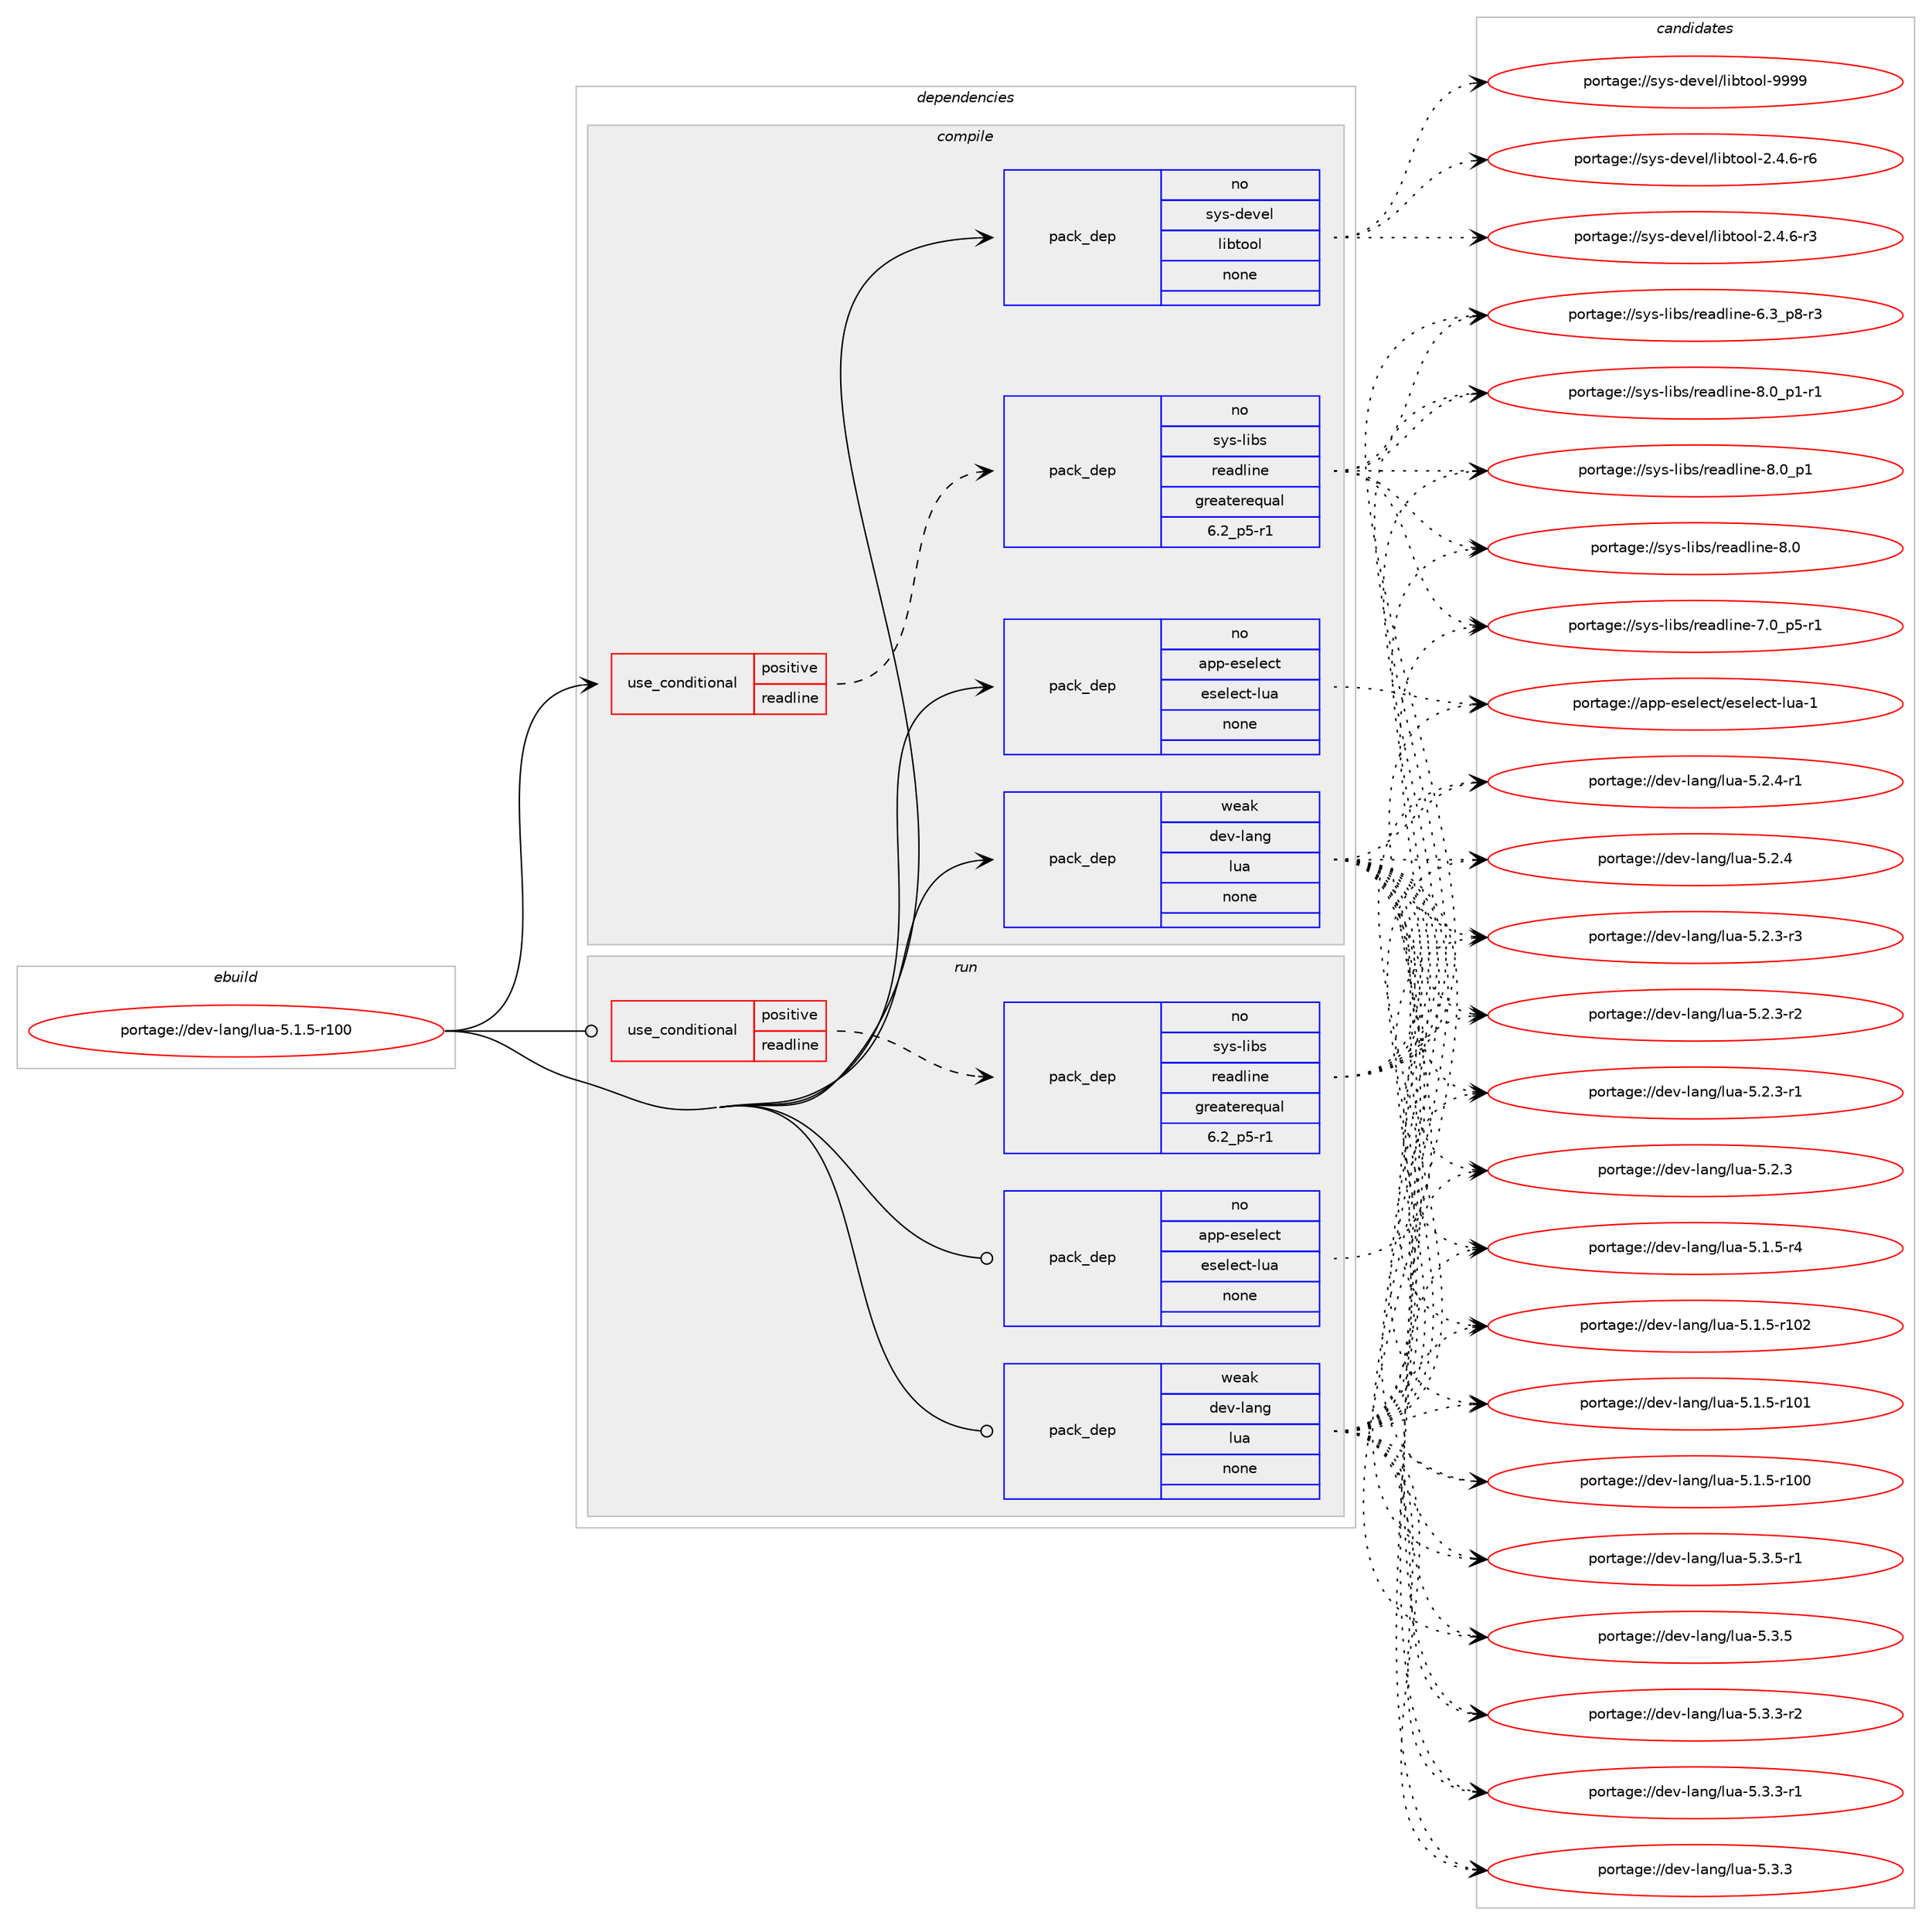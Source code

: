 digraph prolog {

# *************
# Graph options
# *************

newrank=true;
concentrate=true;
compound=true;
graph [rankdir=LR,fontname=Helvetica,fontsize=10,ranksep=1.5];#, ranksep=2.5, nodesep=0.2];
edge  [arrowhead=vee];
node  [fontname=Helvetica,fontsize=10];

# **********
# The ebuild
# **********

subgraph cluster_leftcol {
color=gray;
label=<<i>ebuild</i>>;
id [label="portage://dev-lang/lua-5.1.5-r100", color=red, width=4, href="../dev-lang/lua-5.1.5-r100.svg"];
}

# ****************
# The dependencies
# ****************

subgraph cluster_midcol {
color=gray;
label=<<i>dependencies</i>>;
subgraph cluster_compile {
fillcolor="#eeeeee";
style=filled;
label=<<i>compile</i>>;
subgraph cond128468 {
dependency522888 [label=<<TABLE BORDER="0" CELLBORDER="1" CELLSPACING="0" CELLPADDING="4"><TR><TD ROWSPAN="3" CELLPADDING="10">use_conditional</TD></TR><TR><TD>positive</TD></TR><TR><TD>readline</TD></TR></TABLE>>, shape=none, color=red];
subgraph pack388851 {
dependency522889 [label=<<TABLE BORDER="0" CELLBORDER="1" CELLSPACING="0" CELLPADDING="4" WIDTH="220"><TR><TD ROWSPAN="6" CELLPADDING="30">pack_dep</TD></TR><TR><TD WIDTH="110">no</TD></TR><TR><TD>sys-libs</TD></TR><TR><TD>readline</TD></TR><TR><TD>greaterequal</TD></TR><TR><TD>6.2_p5-r1</TD></TR></TABLE>>, shape=none, color=blue];
}
dependency522888:e -> dependency522889:w [weight=20,style="dashed",arrowhead="vee"];
}
id:e -> dependency522888:w [weight=20,style="solid",arrowhead="vee"];
subgraph pack388852 {
dependency522890 [label=<<TABLE BORDER="0" CELLBORDER="1" CELLSPACING="0" CELLPADDING="4" WIDTH="220"><TR><TD ROWSPAN="6" CELLPADDING="30">pack_dep</TD></TR><TR><TD WIDTH="110">no</TD></TR><TR><TD>app-eselect</TD></TR><TR><TD>eselect-lua</TD></TR><TR><TD>none</TD></TR><TR><TD></TD></TR></TABLE>>, shape=none, color=blue];
}
id:e -> dependency522890:w [weight=20,style="solid",arrowhead="vee"];
subgraph pack388853 {
dependency522891 [label=<<TABLE BORDER="0" CELLBORDER="1" CELLSPACING="0" CELLPADDING="4" WIDTH="220"><TR><TD ROWSPAN="6" CELLPADDING="30">pack_dep</TD></TR><TR><TD WIDTH="110">no</TD></TR><TR><TD>sys-devel</TD></TR><TR><TD>libtool</TD></TR><TR><TD>none</TD></TR><TR><TD></TD></TR></TABLE>>, shape=none, color=blue];
}
id:e -> dependency522891:w [weight=20,style="solid",arrowhead="vee"];
subgraph pack388854 {
dependency522892 [label=<<TABLE BORDER="0" CELLBORDER="1" CELLSPACING="0" CELLPADDING="4" WIDTH="220"><TR><TD ROWSPAN="6" CELLPADDING="30">pack_dep</TD></TR><TR><TD WIDTH="110">weak</TD></TR><TR><TD>dev-lang</TD></TR><TR><TD>lua</TD></TR><TR><TD>none</TD></TR><TR><TD></TD></TR></TABLE>>, shape=none, color=blue];
}
id:e -> dependency522892:w [weight=20,style="solid",arrowhead="vee"];
}
subgraph cluster_compileandrun {
fillcolor="#eeeeee";
style=filled;
label=<<i>compile and run</i>>;
}
subgraph cluster_run {
fillcolor="#eeeeee";
style=filled;
label=<<i>run</i>>;
subgraph cond128469 {
dependency522893 [label=<<TABLE BORDER="0" CELLBORDER="1" CELLSPACING="0" CELLPADDING="4"><TR><TD ROWSPAN="3" CELLPADDING="10">use_conditional</TD></TR><TR><TD>positive</TD></TR><TR><TD>readline</TD></TR></TABLE>>, shape=none, color=red];
subgraph pack388855 {
dependency522894 [label=<<TABLE BORDER="0" CELLBORDER="1" CELLSPACING="0" CELLPADDING="4" WIDTH="220"><TR><TD ROWSPAN="6" CELLPADDING="30">pack_dep</TD></TR><TR><TD WIDTH="110">no</TD></TR><TR><TD>sys-libs</TD></TR><TR><TD>readline</TD></TR><TR><TD>greaterequal</TD></TR><TR><TD>6.2_p5-r1</TD></TR></TABLE>>, shape=none, color=blue];
}
dependency522893:e -> dependency522894:w [weight=20,style="dashed",arrowhead="vee"];
}
id:e -> dependency522893:w [weight=20,style="solid",arrowhead="odot"];
subgraph pack388856 {
dependency522895 [label=<<TABLE BORDER="0" CELLBORDER="1" CELLSPACING="0" CELLPADDING="4" WIDTH="220"><TR><TD ROWSPAN="6" CELLPADDING="30">pack_dep</TD></TR><TR><TD WIDTH="110">no</TD></TR><TR><TD>app-eselect</TD></TR><TR><TD>eselect-lua</TD></TR><TR><TD>none</TD></TR><TR><TD></TD></TR></TABLE>>, shape=none, color=blue];
}
id:e -> dependency522895:w [weight=20,style="solid",arrowhead="odot"];
subgraph pack388857 {
dependency522896 [label=<<TABLE BORDER="0" CELLBORDER="1" CELLSPACING="0" CELLPADDING="4" WIDTH="220"><TR><TD ROWSPAN="6" CELLPADDING="30">pack_dep</TD></TR><TR><TD WIDTH="110">weak</TD></TR><TR><TD>dev-lang</TD></TR><TR><TD>lua</TD></TR><TR><TD>none</TD></TR><TR><TD></TD></TR></TABLE>>, shape=none, color=blue];
}
id:e -> dependency522896:w [weight=20,style="solid",arrowhead="odot"];
}
}

# **************
# The candidates
# **************

subgraph cluster_choices {
rank=same;
color=gray;
label=<<i>candidates</i>>;

subgraph choice388851 {
color=black;
nodesep=1;
choice115121115451081059811547114101971001081051101014556464895112494511449 [label="portage://sys-libs/readline-8.0_p1-r1", color=red, width=4,href="../sys-libs/readline-8.0_p1-r1.svg"];
choice11512111545108105981154711410197100108105110101455646489511249 [label="portage://sys-libs/readline-8.0_p1", color=red, width=4,href="../sys-libs/readline-8.0_p1.svg"];
choice1151211154510810598115471141019710010810511010145564648 [label="portage://sys-libs/readline-8.0", color=red, width=4,href="../sys-libs/readline-8.0.svg"];
choice115121115451081059811547114101971001081051101014555464895112534511449 [label="portage://sys-libs/readline-7.0_p5-r1", color=red, width=4,href="../sys-libs/readline-7.0_p5-r1.svg"];
choice115121115451081059811547114101971001081051101014554465195112564511451 [label="portage://sys-libs/readline-6.3_p8-r3", color=red, width=4,href="../sys-libs/readline-6.3_p8-r3.svg"];
dependency522889:e -> choice115121115451081059811547114101971001081051101014556464895112494511449:w [style=dotted,weight="100"];
dependency522889:e -> choice11512111545108105981154711410197100108105110101455646489511249:w [style=dotted,weight="100"];
dependency522889:e -> choice1151211154510810598115471141019710010810511010145564648:w [style=dotted,weight="100"];
dependency522889:e -> choice115121115451081059811547114101971001081051101014555464895112534511449:w [style=dotted,weight="100"];
dependency522889:e -> choice115121115451081059811547114101971001081051101014554465195112564511451:w [style=dotted,weight="100"];
}
subgraph choice388852 {
color=black;
nodesep=1;
choice971121124510111510110810199116471011151011081019911645108117974549 [label="portage://app-eselect/eselect-lua-1", color=red, width=4,href="../app-eselect/eselect-lua-1.svg"];
dependency522890:e -> choice971121124510111510110810199116471011151011081019911645108117974549:w [style=dotted,weight="100"];
}
subgraph choice388853 {
color=black;
nodesep=1;
choice1151211154510010111810110847108105981161111111084557575757 [label="portage://sys-devel/libtool-9999", color=red, width=4,href="../sys-devel/libtool-9999.svg"];
choice1151211154510010111810110847108105981161111111084550465246544511454 [label="portage://sys-devel/libtool-2.4.6-r6", color=red, width=4,href="../sys-devel/libtool-2.4.6-r6.svg"];
choice1151211154510010111810110847108105981161111111084550465246544511451 [label="portage://sys-devel/libtool-2.4.6-r3", color=red, width=4,href="../sys-devel/libtool-2.4.6-r3.svg"];
dependency522891:e -> choice1151211154510010111810110847108105981161111111084557575757:w [style=dotted,weight="100"];
dependency522891:e -> choice1151211154510010111810110847108105981161111111084550465246544511454:w [style=dotted,weight="100"];
dependency522891:e -> choice1151211154510010111810110847108105981161111111084550465246544511451:w [style=dotted,weight="100"];
}
subgraph choice388854 {
color=black;
nodesep=1;
choice100101118451089711010347108117974553465146534511449 [label="portage://dev-lang/lua-5.3.5-r1", color=red, width=4,href="../dev-lang/lua-5.3.5-r1.svg"];
choice10010111845108971101034710811797455346514653 [label="portage://dev-lang/lua-5.3.5", color=red, width=4,href="../dev-lang/lua-5.3.5.svg"];
choice100101118451089711010347108117974553465146514511450 [label="portage://dev-lang/lua-5.3.3-r2", color=red, width=4,href="../dev-lang/lua-5.3.3-r2.svg"];
choice100101118451089711010347108117974553465146514511449 [label="portage://dev-lang/lua-5.3.3-r1", color=red, width=4,href="../dev-lang/lua-5.3.3-r1.svg"];
choice10010111845108971101034710811797455346514651 [label="portage://dev-lang/lua-5.3.3", color=red, width=4,href="../dev-lang/lua-5.3.3.svg"];
choice100101118451089711010347108117974553465046524511449 [label="portage://dev-lang/lua-5.2.4-r1", color=red, width=4,href="../dev-lang/lua-5.2.4-r1.svg"];
choice10010111845108971101034710811797455346504652 [label="portage://dev-lang/lua-5.2.4", color=red, width=4,href="../dev-lang/lua-5.2.4.svg"];
choice100101118451089711010347108117974553465046514511451 [label="portage://dev-lang/lua-5.2.3-r3", color=red, width=4,href="../dev-lang/lua-5.2.3-r3.svg"];
choice100101118451089711010347108117974553465046514511450 [label="portage://dev-lang/lua-5.2.3-r2", color=red, width=4,href="../dev-lang/lua-5.2.3-r2.svg"];
choice100101118451089711010347108117974553465046514511449 [label="portage://dev-lang/lua-5.2.3-r1", color=red, width=4,href="../dev-lang/lua-5.2.3-r1.svg"];
choice10010111845108971101034710811797455346504651 [label="portage://dev-lang/lua-5.2.3", color=red, width=4,href="../dev-lang/lua-5.2.3.svg"];
choice100101118451089711010347108117974553464946534511452 [label="portage://dev-lang/lua-5.1.5-r4", color=red, width=4,href="../dev-lang/lua-5.1.5-r4.svg"];
choice1001011184510897110103471081179745534649465345114494850 [label="portage://dev-lang/lua-5.1.5-r102", color=red, width=4,href="../dev-lang/lua-5.1.5-r102.svg"];
choice1001011184510897110103471081179745534649465345114494849 [label="portage://dev-lang/lua-5.1.5-r101", color=red, width=4,href="../dev-lang/lua-5.1.5-r101.svg"];
choice1001011184510897110103471081179745534649465345114494848 [label="portage://dev-lang/lua-5.1.5-r100", color=red, width=4,href="../dev-lang/lua-5.1.5-r100.svg"];
dependency522892:e -> choice100101118451089711010347108117974553465146534511449:w [style=dotted,weight="100"];
dependency522892:e -> choice10010111845108971101034710811797455346514653:w [style=dotted,weight="100"];
dependency522892:e -> choice100101118451089711010347108117974553465146514511450:w [style=dotted,weight="100"];
dependency522892:e -> choice100101118451089711010347108117974553465146514511449:w [style=dotted,weight="100"];
dependency522892:e -> choice10010111845108971101034710811797455346514651:w [style=dotted,weight="100"];
dependency522892:e -> choice100101118451089711010347108117974553465046524511449:w [style=dotted,weight="100"];
dependency522892:e -> choice10010111845108971101034710811797455346504652:w [style=dotted,weight="100"];
dependency522892:e -> choice100101118451089711010347108117974553465046514511451:w [style=dotted,weight="100"];
dependency522892:e -> choice100101118451089711010347108117974553465046514511450:w [style=dotted,weight="100"];
dependency522892:e -> choice100101118451089711010347108117974553465046514511449:w [style=dotted,weight="100"];
dependency522892:e -> choice10010111845108971101034710811797455346504651:w [style=dotted,weight="100"];
dependency522892:e -> choice100101118451089711010347108117974553464946534511452:w [style=dotted,weight="100"];
dependency522892:e -> choice1001011184510897110103471081179745534649465345114494850:w [style=dotted,weight="100"];
dependency522892:e -> choice1001011184510897110103471081179745534649465345114494849:w [style=dotted,weight="100"];
dependency522892:e -> choice1001011184510897110103471081179745534649465345114494848:w [style=dotted,weight="100"];
}
subgraph choice388855 {
color=black;
nodesep=1;
choice115121115451081059811547114101971001081051101014556464895112494511449 [label="portage://sys-libs/readline-8.0_p1-r1", color=red, width=4,href="../sys-libs/readline-8.0_p1-r1.svg"];
choice11512111545108105981154711410197100108105110101455646489511249 [label="portage://sys-libs/readline-8.0_p1", color=red, width=4,href="../sys-libs/readline-8.0_p1.svg"];
choice1151211154510810598115471141019710010810511010145564648 [label="portage://sys-libs/readline-8.0", color=red, width=4,href="../sys-libs/readline-8.0.svg"];
choice115121115451081059811547114101971001081051101014555464895112534511449 [label="portage://sys-libs/readline-7.0_p5-r1", color=red, width=4,href="../sys-libs/readline-7.0_p5-r1.svg"];
choice115121115451081059811547114101971001081051101014554465195112564511451 [label="portage://sys-libs/readline-6.3_p8-r3", color=red, width=4,href="../sys-libs/readline-6.3_p8-r3.svg"];
dependency522894:e -> choice115121115451081059811547114101971001081051101014556464895112494511449:w [style=dotted,weight="100"];
dependency522894:e -> choice11512111545108105981154711410197100108105110101455646489511249:w [style=dotted,weight="100"];
dependency522894:e -> choice1151211154510810598115471141019710010810511010145564648:w [style=dotted,weight="100"];
dependency522894:e -> choice115121115451081059811547114101971001081051101014555464895112534511449:w [style=dotted,weight="100"];
dependency522894:e -> choice115121115451081059811547114101971001081051101014554465195112564511451:w [style=dotted,weight="100"];
}
subgraph choice388856 {
color=black;
nodesep=1;
choice971121124510111510110810199116471011151011081019911645108117974549 [label="portage://app-eselect/eselect-lua-1", color=red, width=4,href="../app-eselect/eselect-lua-1.svg"];
dependency522895:e -> choice971121124510111510110810199116471011151011081019911645108117974549:w [style=dotted,weight="100"];
}
subgraph choice388857 {
color=black;
nodesep=1;
choice100101118451089711010347108117974553465146534511449 [label="portage://dev-lang/lua-5.3.5-r1", color=red, width=4,href="../dev-lang/lua-5.3.5-r1.svg"];
choice10010111845108971101034710811797455346514653 [label="portage://dev-lang/lua-5.3.5", color=red, width=4,href="../dev-lang/lua-5.3.5.svg"];
choice100101118451089711010347108117974553465146514511450 [label="portage://dev-lang/lua-5.3.3-r2", color=red, width=4,href="../dev-lang/lua-5.3.3-r2.svg"];
choice100101118451089711010347108117974553465146514511449 [label="portage://dev-lang/lua-5.3.3-r1", color=red, width=4,href="../dev-lang/lua-5.3.3-r1.svg"];
choice10010111845108971101034710811797455346514651 [label="portage://dev-lang/lua-5.3.3", color=red, width=4,href="../dev-lang/lua-5.3.3.svg"];
choice100101118451089711010347108117974553465046524511449 [label="portage://dev-lang/lua-5.2.4-r1", color=red, width=4,href="../dev-lang/lua-5.2.4-r1.svg"];
choice10010111845108971101034710811797455346504652 [label="portage://dev-lang/lua-5.2.4", color=red, width=4,href="../dev-lang/lua-5.2.4.svg"];
choice100101118451089711010347108117974553465046514511451 [label="portage://dev-lang/lua-5.2.3-r3", color=red, width=4,href="../dev-lang/lua-5.2.3-r3.svg"];
choice100101118451089711010347108117974553465046514511450 [label="portage://dev-lang/lua-5.2.3-r2", color=red, width=4,href="../dev-lang/lua-5.2.3-r2.svg"];
choice100101118451089711010347108117974553465046514511449 [label="portage://dev-lang/lua-5.2.3-r1", color=red, width=4,href="../dev-lang/lua-5.2.3-r1.svg"];
choice10010111845108971101034710811797455346504651 [label="portage://dev-lang/lua-5.2.3", color=red, width=4,href="../dev-lang/lua-5.2.3.svg"];
choice100101118451089711010347108117974553464946534511452 [label="portage://dev-lang/lua-5.1.5-r4", color=red, width=4,href="../dev-lang/lua-5.1.5-r4.svg"];
choice1001011184510897110103471081179745534649465345114494850 [label="portage://dev-lang/lua-5.1.5-r102", color=red, width=4,href="../dev-lang/lua-5.1.5-r102.svg"];
choice1001011184510897110103471081179745534649465345114494849 [label="portage://dev-lang/lua-5.1.5-r101", color=red, width=4,href="../dev-lang/lua-5.1.5-r101.svg"];
choice1001011184510897110103471081179745534649465345114494848 [label="portage://dev-lang/lua-5.1.5-r100", color=red, width=4,href="../dev-lang/lua-5.1.5-r100.svg"];
dependency522896:e -> choice100101118451089711010347108117974553465146534511449:w [style=dotted,weight="100"];
dependency522896:e -> choice10010111845108971101034710811797455346514653:w [style=dotted,weight="100"];
dependency522896:e -> choice100101118451089711010347108117974553465146514511450:w [style=dotted,weight="100"];
dependency522896:e -> choice100101118451089711010347108117974553465146514511449:w [style=dotted,weight="100"];
dependency522896:e -> choice10010111845108971101034710811797455346514651:w [style=dotted,weight="100"];
dependency522896:e -> choice100101118451089711010347108117974553465046524511449:w [style=dotted,weight="100"];
dependency522896:e -> choice10010111845108971101034710811797455346504652:w [style=dotted,weight="100"];
dependency522896:e -> choice100101118451089711010347108117974553465046514511451:w [style=dotted,weight="100"];
dependency522896:e -> choice100101118451089711010347108117974553465046514511450:w [style=dotted,weight="100"];
dependency522896:e -> choice100101118451089711010347108117974553465046514511449:w [style=dotted,weight="100"];
dependency522896:e -> choice10010111845108971101034710811797455346504651:w [style=dotted,weight="100"];
dependency522896:e -> choice100101118451089711010347108117974553464946534511452:w [style=dotted,weight="100"];
dependency522896:e -> choice1001011184510897110103471081179745534649465345114494850:w [style=dotted,weight="100"];
dependency522896:e -> choice1001011184510897110103471081179745534649465345114494849:w [style=dotted,weight="100"];
dependency522896:e -> choice1001011184510897110103471081179745534649465345114494848:w [style=dotted,weight="100"];
}
}

}
